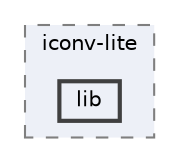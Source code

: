 digraph "lib"
{
 // INTERACTIVE_SVG=YES
 // LATEX_PDF_SIZE
  bgcolor="transparent";
  edge [fontname=Helvetica,fontsize=10,labelfontname=Helvetica,labelfontsize=10];
  node [fontname=Helvetica,fontsize=10,shape=box,height=0.2,width=0.4];
  compound=true
  subgraph clusterdir_5aa625e65e4d453c38c40413f6fe91b6 {
    graph [ bgcolor="#edf0f7", pencolor="grey50", label="iconv-lite", fontname=Helvetica,fontsize=10 style="filled,dashed", URL="dir_5aa625e65e4d453c38c40413f6fe91b6.html",tooltip=""]
  dir_8a749b08ffd670c146a27540951f1465 [label="lib", fillcolor="#edf0f7", color="grey25", style="filled,bold", URL="dir_8a749b08ffd670c146a27540951f1465.html",tooltip=""];
  }
}
